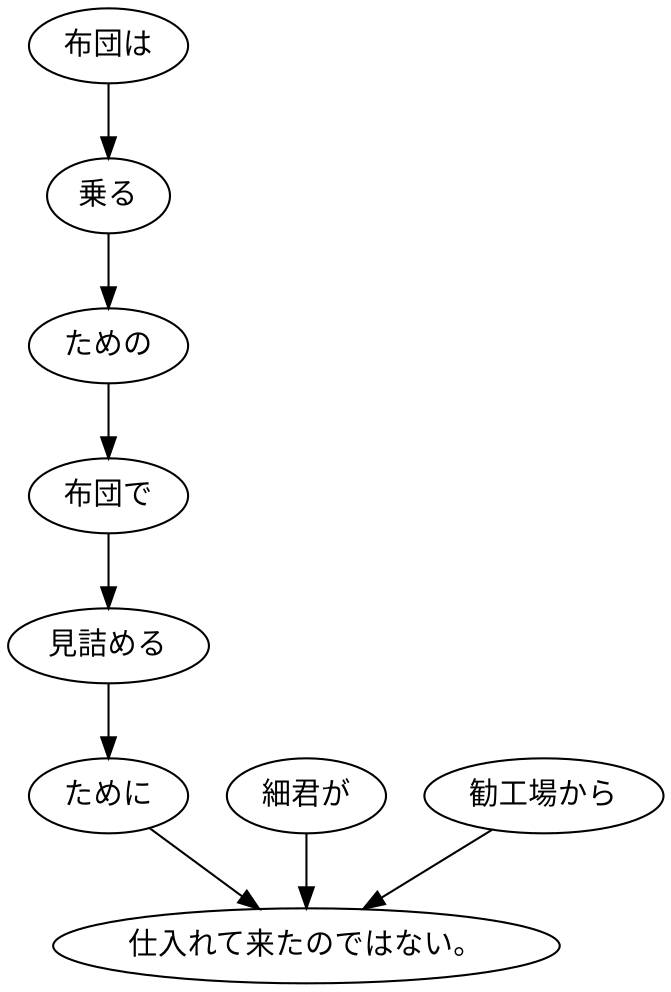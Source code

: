digraph graph7191 {
	node0 [label="布団は"];
	node1 [label="乗る"];
	node2 [label="ための"];
	node3 [label="布団で"];
	node4 [label="見詰める"];
	node5 [label="ために"];
	node6 [label="細君が"];
	node7 [label="勧工場から"];
	node8 [label="仕入れて来たのではない。"];
	node0 -> node1;
	node1 -> node2;
	node2 -> node3;
	node3 -> node4;
	node4 -> node5;
	node5 -> node8;
	node6 -> node8;
	node7 -> node8;
}
